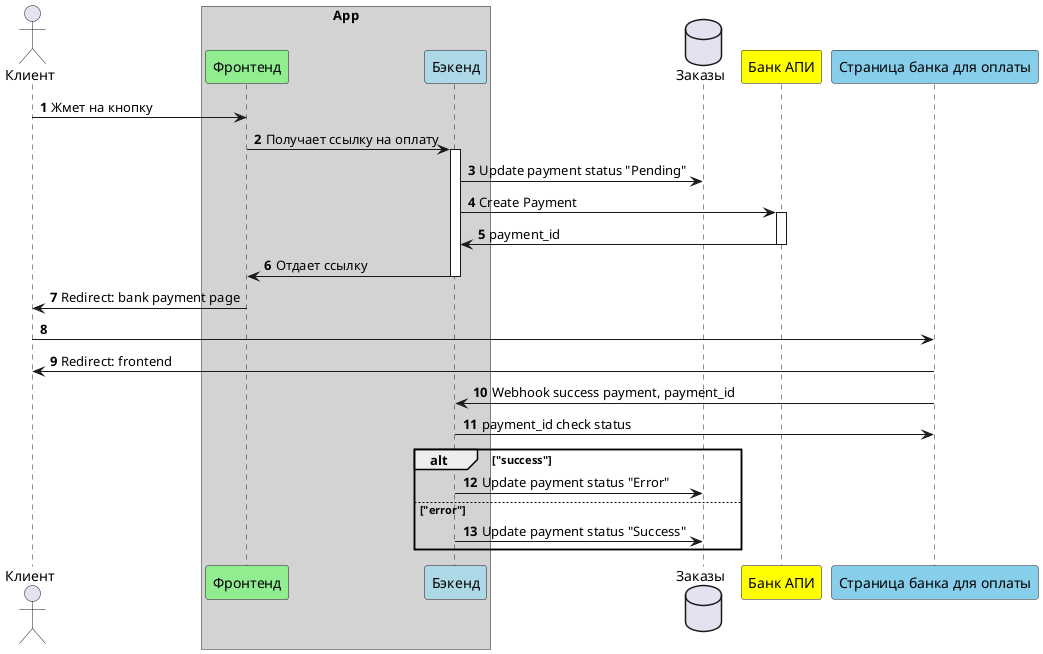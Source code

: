 @startuml
autonumber

actor client as "Клиент"
box "App" #LightGray
    participant front as "Фронтенд" #LightGreen
    participant back as "Бэкенд" #LightBlue
end box

database db as "Заказы"

participant bank_api as "Банк АПИ" #Yellow
participant bank_payment_page as "Страница банка для оплаты" #SkyBlue

client -> front: Жмет на кнопку 

front -> back ++: Получает ссылку на оплату
back -> db: Update payment status "Pending"
back -> bank_api ++: Create Payment 
bank_api -> back --: payment_id
back -> front --: Отдает ссылку

front -> client: Redirect: bank payment page
client -> bank_payment_page 

bank_payment_page -> client: Redirect: frontend

bank_payment_page -> back: Webhook success payment, payment_id
back -> bank_payment_page: payment_id check status
alt "success"
    back -> db: Update payment status "Error"
else "error"
    back -> db: Update payment status "Success"
end
@enduml